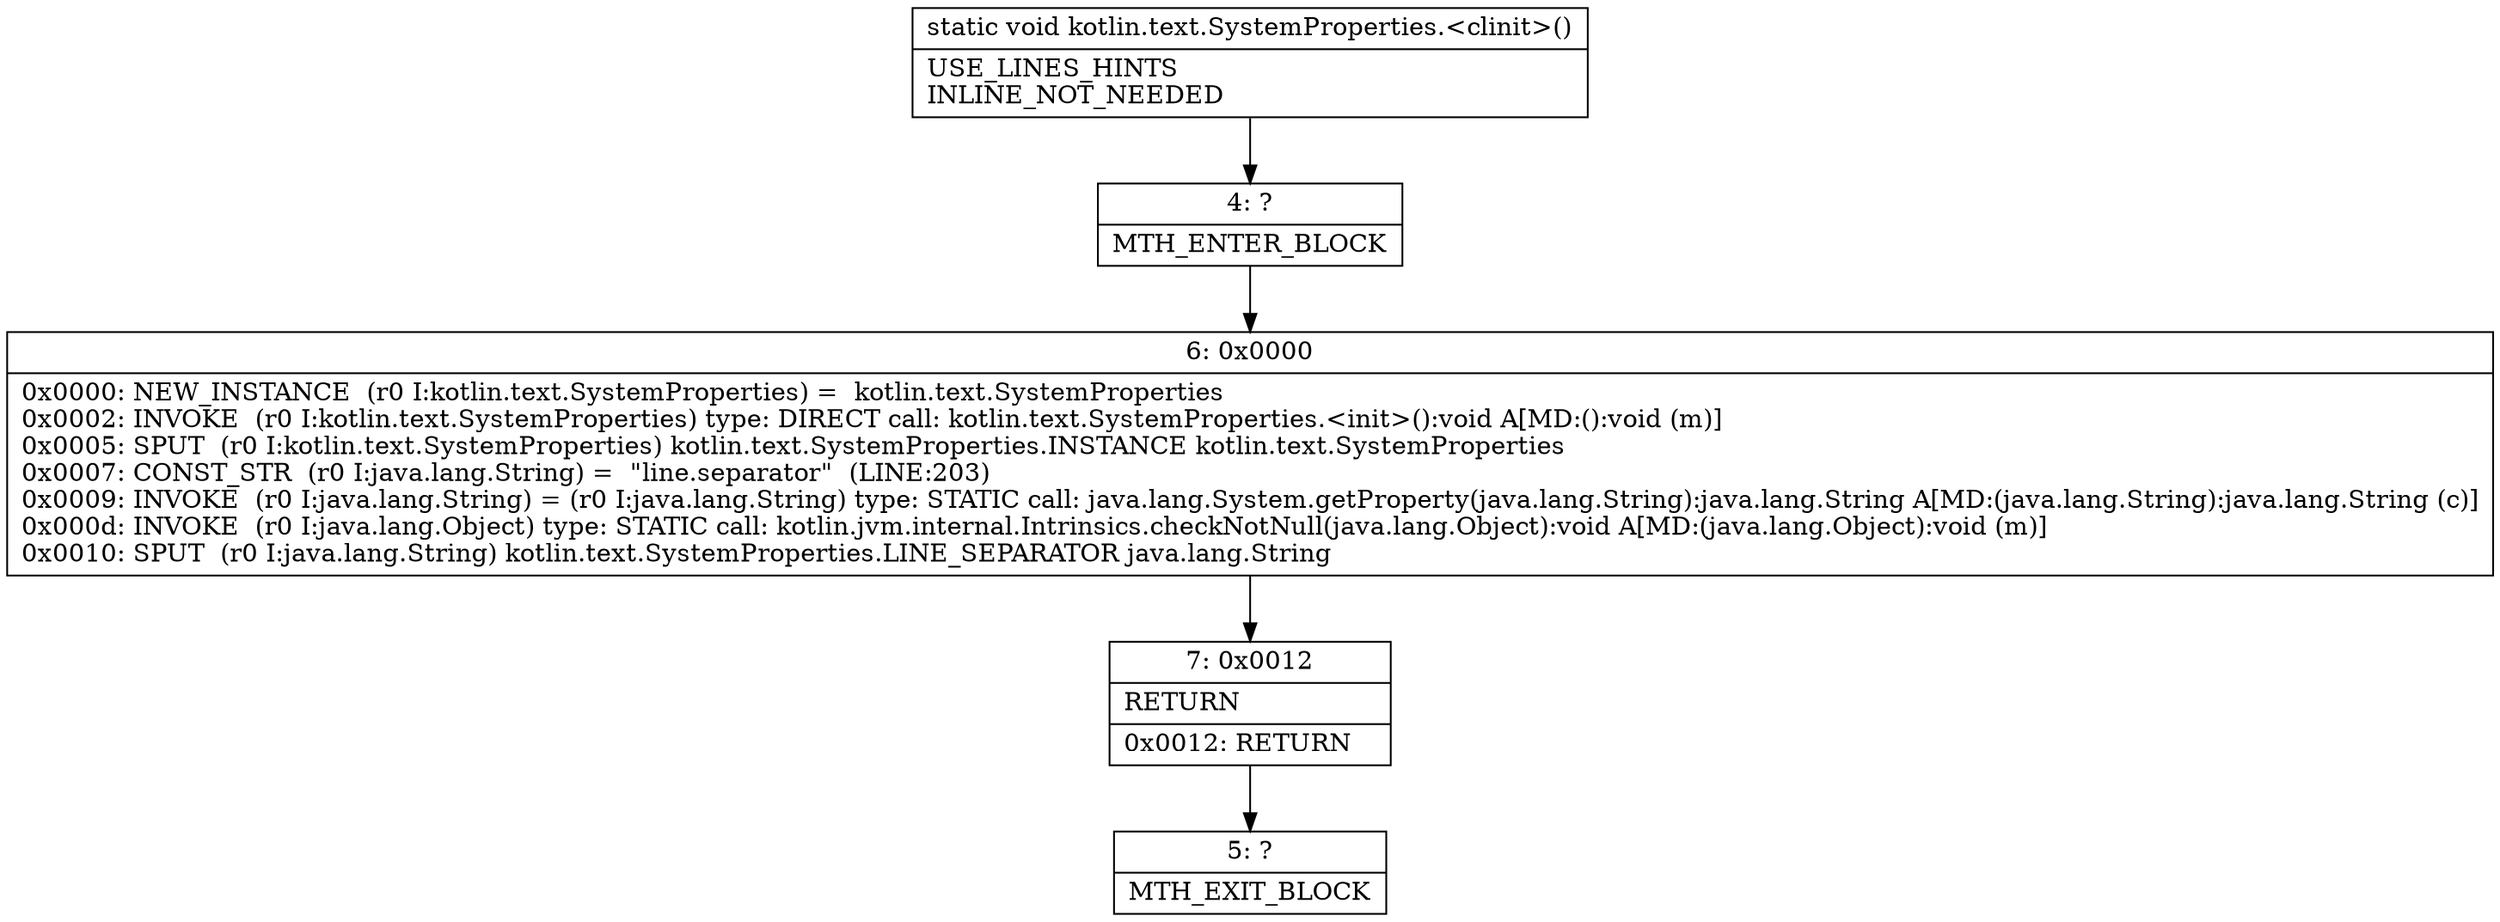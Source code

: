 digraph "CFG forkotlin.text.SystemProperties.\<clinit\>()V" {
Node_4 [shape=record,label="{4\:\ ?|MTH_ENTER_BLOCK\l}"];
Node_6 [shape=record,label="{6\:\ 0x0000|0x0000: NEW_INSTANCE  (r0 I:kotlin.text.SystemProperties) =  kotlin.text.SystemProperties \l0x0002: INVOKE  (r0 I:kotlin.text.SystemProperties) type: DIRECT call: kotlin.text.SystemProperties.\<init\>():void A[MD:():void (m)]\l0x0005: SPUT  (r0 I:kotlin.text.SystemProperties) kotlin.text.SystemProperties.INSTANCE kotlin.text.SystemProperties \l0x0007: CONST_STR  (r0 I:java.lang.String) =  \"line.separator\"  (LINE:203)\l0x0009: INVOKE  (r0 I:java.lang.String) = (r0 I:java.lang.String) type: STATIC call: java.lang.System.getProperty(java.lang.String):java.lang.String A[MD:(java.lang.String):java.lang.String (c)]\l0x000d: INVOKE  (r0 I:java.lang.Object) type: STATIC call: kotlin.jvm.internal.Intrinsics.checkNotNull(java.lang.Object):void A[MD:(java.lang.Object):void (m)]\l0x0010: SPUT  (r0 I:java.lang.String) kotlin.text.SystemProperties.LINE_SEPARATOR java.lang.String \l}"];
Node_7 [shape=record,label="{7\:\ 0x0012|RETURN\l|0x0012: RETURN   \l}"];
Node_5 [shape=record,label="{5\:\ ?|MTH_EXIT_BLOCK\l}"];
MethodNode[shape=record,label="{static void kotlin.text.SystemProperties.\<clinit\>()  | USE_LINES_HINTS\lINLINE_NOT_NEEDED\l}"];
MethodNode -> Node_4;Node_4 -> Node_6;
Node_6 -> Node_7;
Node_7 -> Node_5;
}

